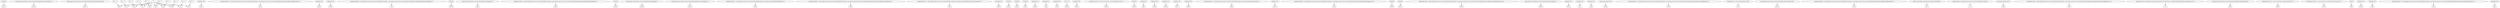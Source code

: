 digraph g {
0[label="r31[i30]"]
1[label="$r12"]
0->1[label=""]
2[label="(org.eclipse.osgi.internal.resolver.ExportPackageDescriptionImpl) $r14"]
3[label="$r15"]
2->3[label=""]
4[label="(org.eclipse.osgi.internal.resolver.ExportPackageDescriptionImpl) $r16"]
5[label="$r17"]
4->5[label=""]
6[label="0"]
7[label="i34"]
6->7[label=""]
8[label="lengthof r33"]
9[label="$i14"]
8->9[label=""]
10[label="interfaceinvoke r1.<org.eclipse.osgi.service.resolver.BundleDescription: org.eclipse.osgi.service.resolver.BundleDescription[] getResolvedRequires()>()"]
11[label="r34"]
10->11[label=""]
12[label="lengthof r34"]
13[label="$i16"]
12->13[label=""]
14[label="lengthof r39"]
15[label="$i22"]
14->15[label=""]
16[label="interfaceinvoke r1.<org.eclipse.osgi.service.resolver.BundleDescription: org.eclipse.osgi.service.resolver.ExportPackageDescription[] getExportPackages()>()"]
17[label="r3"]
16->17[label=""]
18[label="r33[i32]"]
19[label="$r16"]
18->19[label=""]
20[label="(org.eclipse.osgi.internal.resolver.BundleDescriptionImpl) r1"]
21[label="$r4"]
20->21[label=""]
22[label="i33"]
6->22[label=""]
23[label="interfaceinvoke r1.<org.eclipse.osgi.service.resolver.BundleDescription: org.eclipse.osgi.service.resolver.ImportPackageSpecification[] getImportPackages()>()"]
24[label="r29"]
23->24[label=""]
25[label="r32[i31]"]
26[label="$r14"]
25->26[label=""]
27[label="(org.eclipse.osgi.internal.resolver.BundleDescriptionImpl) r1"]
28[label="$r20"]
27->28[label=""]
29[label="(org.eclipse.osgi.internal.resolver.ExportPackageDescriptionImpl) $r12"]
30[label="$r13"]
29->30[label=""]
31[label="interfaceinvoke r1.<org.eclipse.osgi.service.resolver.BundleDescription: java.lang.String getPlatformFilter()>()"]
32[label="$r6"]
31->32[label=""]
33[label="interfaceinvoke r1.<org.eclipse.osgi.service.resolver.BundleDescription: org.eclipse.osgi.service.resolver.ExportPackageDescription[] getResolvedImports()>()"]
34[label="r33"]
33->34[label=""]
35[label="i32"]
6->35[label=""]
36[label="i27 + 1"]
37[label="i27"]
36->37[label=""]
38[label="i30"]
6->38[label=""]
39[label="interfaceinvoke r1.<org.eclipse.osgi.service.resolver.BundleDescription: java.lang.String[] getExecutionEnvironments()>()"]
40[label="r35"]
39->40[label=""]
41[label="lengthof r40"]
42[label="$i23"]
41->42[label=""]
43[label="r35[i34]"]
44[label="$r19"]
43->44[label=""]
45[label="r39[i35]"]
46[label="$r25"]
45->46[label=""]
47[label="r29[i28]"]
48[label="$r9"]
47->48[label=""]
49[label="i35"]
6->49[label=""]
50[label="lengthof r40"]
51[label="$i24"]
50->51[label=""]
52[label="lengthof r3"]
53[label="$i4"]
52->53[label=""]
54[label="lengthof r29"]
55[label="$i6"]
54->55[label=""]
56[label="i28 + 1"]
57[label="i28"]
56->57[label=""]
58[label="$i25 - i0"]
59[label="$i26"]
58->59[label=""]
60[label="lengthof r39"]
61[label="$i21"]
60->61[label=""]
62[label="i32 + 1"]
62->35[label=""]
63[label="interfaceinvoke r37.<java.util.Iterator: java.lang.Object next()>()"]
64[label="$r22"]
63->64[label=""]
65[label="r34[i33]"]
66[label="$r18"]
65->66[label=""]
67[label="lengthof r3"]
68[label="$i3"]
67->68[label=""]
6->37[label=""]
69[label="lengthof r33"]
70[label="$i13"]
69->70[label=""]
71[label="lengthof r31"]
72[label="$i10"]
71->72[label=""]
73[label="i30 + 1"]
73->38[label=""]
74[label="lengthof r35"]
75[label="$i17"]
74->75[label=""]
76[label="lengthof r35"]
77[label="$i18"]
76->77[label=""]
78[label="interfaceinvoke r1.<org.eclipse.osgi.service.resolver.BundleDescription: java.lang.String getLocation()>()"]
79[label="$r5"]
78->79[label=""]
80[label="lengthof r32"]
81[label="$i11"]
80->81[label=""]
82[label="interfaceinvoke r1.<org.eclipse.osgi.service.resolver.BundleDescription: org.eclipse.osgi.service.resolver.GenericSpecification[] getGenericRequires()>()"]
83[label="r40"]
82->83[label=""]
84[label="r40[i36]"]
85[label="$r26"]
84->85[label=""]
86[label="r30[i29]"]
87[label="$r10"]
86->87[label=""]
88[label="i36 + 1"]
89[label="i36"]
88->89[label=""]
90[label="interfaceinvoke r1.<org.eclipse.osgi.service.resolver.BundleDescription: org.eclipse.osgi.service.resolver.NativeCodeSpecification getNativeCodeSpecification()>()"]
91[label="$r27"]
90->91[label=""]
92[label="i35 + 1"]
92->49[label=""]
93[label="i31 + 1"]
94[label="i31"]
93->94[label=""]
95[label="(org.eclipse.osgi.internal.resolver.BundleDescriptionImpl) r1"]
96[label="$r28"]
95->96[label=""]
97[label="lengthof r32"]
98[label="$i12"]
97->98[label=""]
6->89[label=""]
99[label="i29"]
6->99[label=""]
100[label="lengthof r30"]
101[label="$i7"]
100->101[label=""]
102[label="lengthof r31"]
103[label="$i9"]
102->103[label=""]
104[label="(java.lang.Long) $r23"]
105[label="$r24"]
104->105[label=""]
106[label="interfaceinvoke r1.<org.eclipse.osgi.service.resolver.BundleDescription: org.eclipse.osgi.service.resolver.GenericDescription[] getGenericCapabilities()>()"]
107[label="r39"]
106->107[label=""]
108[label="@parameter1: java.io.DataOutputStream"]
109[label="r2"]
108->109[label=""]
110[label="(org.eclipse.osgi.internal.resolver.BundleSpecificationImpl) $r10"]
111[label="$r11"]
110->111[label=""]
112[label="interfaceinvoke r1.<org.eclipse.osgi.service.resolver.BundleDescription: org.eclipse.osgi.service.resolver.BundleSpecification[] getRequiredBundles()>()"]
113[label="r30"]
112->113[label=""]
114[label="@this: org.eclipse.osgi.internal.resolver.StateWriter"]
115[label="r0"]
114->115[label=""]
116[label="i33 + 1"]
116->22[label=""]
117[label="@parameter0: org.eclipse.osgi.service.resolver.BundleDescription"]
118[label="r1"]
117->118[label=""]
119[label="(java.lang.String) $r22"]
120[label="r38"]
119->120[label=""]
6->57[label=""]
121[label="interfaceinvoke r1.<org.eclipse.osgi.service.resolver.BundleDescription: org.eclipse.osgi.service.resolver.ExportPackageDescription[] getSubstitutedExports()>()"]
122[label="r32"]
121->122[label=""]
123[label="specialinvoke r0.<org.eclipse.osgi.internal.resolver.StateWriter: int getFromObjectTable(java.lang.Object)>(r1)"]
124[label="i1"]
123->124[label=""]
6->94[label=""]
125[label="(org.eclipse.osgi.internal.resolver.ExportPackageDescriptionImpl) $r7"]
126[label="$r8"]
125->126[label=""]
127[label="interfaceinvoke r37.<java.util.Iterator: boolean hasNext()>()"]
128[label="$z0"]
127->128[label=""]
129[label="interfaceinvoke $r21.<java.util.Set: java.util.Iterator iterator()>()"]
130[label="r37"]
129->130[label=""]
131[label="r3[i27]"]
132[label="$r7"]
131->132[label=""]
133[label="lengthof r34"]
134[label="$i15"]
133->134[label=""]
135[label="i29 + 1"]
135->99[label=""]
136[label="lengthof r30"]
137[label="$i8"]
136->137[label=""]
138[label="interfaceinvoke r1.<org.eclipse.osgi.service.resolver.BundleDescription: org.eclipse.osgi.service.resolver.ExportPackageDescription[] getSelectedExports()>()"]
139[label="r31"]
138->139[label=""]
140[label="lengthof r29"]
141[label="$i5"]
140->141[label=""]
142[label="i34 + 1"]
142->7[label=""]
}